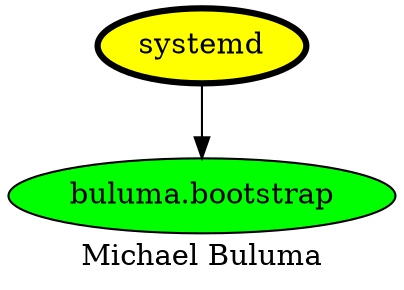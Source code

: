 digraph PhiloDilemma {
  label = "Michael Buluma" ;
  overlap=false
  {
    "systemd" [fillcolor=yellow style=filled penwidth=3]
    "buluma.bootstrap" [fillcolor=green style=filled]
  }
  "systemd" -> "buluma.bootstrap"
}
